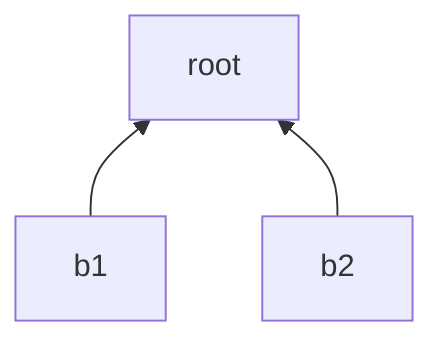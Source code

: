 graph BT
root:::sum
b1:::bw,code:ed3da88fc23311ee183e9ffd376de89b
b2:::bw,code:6ebfe52dc3ef5b4d35bb603b03559023

b1-->root
b2-->root